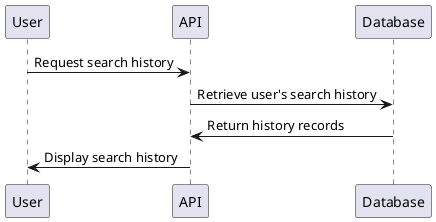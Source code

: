 @startuml
User -> API: Request search history
API -> Database: Retrieve user's search history
Database -> API: Return history records
API -> User: Display search history
@enduml
